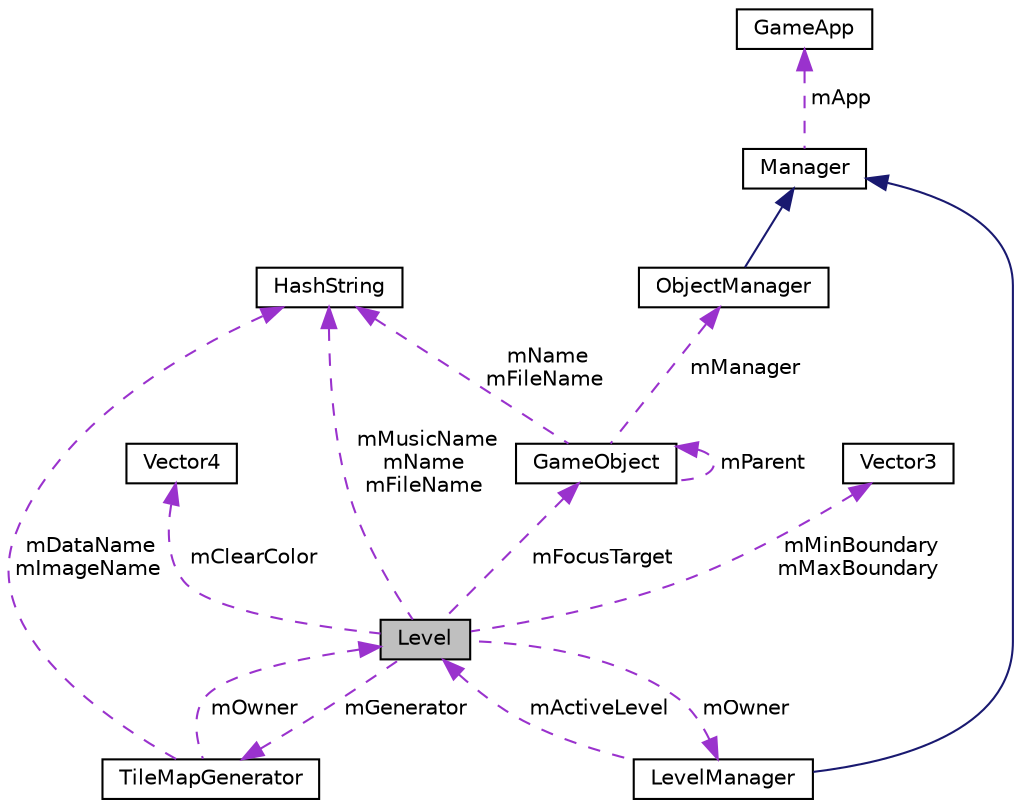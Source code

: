 digraph "Level"
{
  edge [fontname="Helvetica",fontsize="10",labelfontname="Helvetica",labelfontsize="10"];
  node [fontname="Helvetica",fontsize="10",shape=record];
  Node1 [label="Level",height=0.2,width=0.4,color="black", fillcolor="grey75", style="filled", fontcolor="black"];
  Node2 -> Node1 [dir="back",color="darkorchid3",fontsize="10",style="dashed",label=" mFocusTarget" ,fontname="Helvetica"];
  Node2 [label="GameObject",height=0.2,width=0.4,color="black", fillcolor="white", style="filled",URL="$classGameObject.html"];
  Node2 -> Node2 [dir="back",color="darkorchid3",fontsize="10",style="dashed",label=" mParent" ,fontname="Helvetica"];
  Node3 -> Node2 [dir="back",color="darkorchid3",fontsize="10",style="dashed",label=" mManager" ,fontname="Helvetica"];
  Node3 [label="ObjectManager",height=0.2,width=0.4,color="black", fillcolor="white", style="filled",URL="$classObjectManager.html"];
  Node4 -> Node3 [dir="back",color="midnightblue",fontsize="10",style="solid",fontname="Helvetica"];
  Node4 [label="Manager",height=0.2,width=0.4,color="black", fillcolor="white", style="filled",URL="$classManager.html"];
  Node5 -> Node4 [dir="back",color="darkorchid3",fontsize="10",style="dashed",label=" mApp" ,fontname="Helvetica"];
  Node5 [label="GameApp",height=0.2,width=0.4,color="black", fillcolor="white", style="filled",URL="$classGameApp.html"];
  Node6 -> Node2 [dir="back",color="darkorchid3",fontsize="10",style="dashed",label=" mName\nmFileName" ,fontname="Helvetica"];
  Node6 [label="HashString",height=0.2,width=0.4,color="black", fillcolor="white", style="filled",URL="$classHashString.html"];
  Node7 -> Node1 [dir="back",color="darkorchid3",fontsize="10",style="dashed",label=" mOwner" ,fontname="Helvetica"];
  Node7 [label="LevelManager",height=0.2,width=0.4,color="black", fillcolor="white", style="filled",URL="$classLevelManager.html"];
  Node4 -> Node7 [dir="back",color="midnightblue",fontsize="10",style="solid",fontname="Helvetica"];
  Node1 -> Node7 [dir="back",color="darkorchid3",fontsize="10",style="dashed",label=" mActiveLevel" ,fontname="Helvetica"];
  Node8 -> Node1 [dir="back",color="darkorchid3",fontsize="10",style="dashed",label=" mMinBoundary\nmMaxBoundary" ,fontname="Helvetica"];
  Node8 [label="Vector3",height=0.2,width=0.4,color="black", fillcolor="white", style="filled",URL="$structVector3.html"];
  Node9 -> Node1 [dir="back",color="darkorchid3",fontsize="10",style="dashed",label=" mClearColor" ,fontname="Helvetica"];
  Node9 [label="Vector4",height=0.2,width=0.4,color="black", fillcolor="white", style="filled",URL="$structVector4.html"];
  Node10 -> Node1 [dir="back",color="darkorchid3",fontsize="10",style="dashed",label=" mGenerator" ,fontname="Helvetica"];
  Node10 [label="TileMapGenerator",height=0.2,width=0.4,color="black", fillcolor="white", style="filled",URL="$classTileMapGenerator.html"];
  Node6 -> Node10 [dir="back",color="darkorchid3",fontsize="10",style="dashed",label=" mDataName\nmImageName" ,fontname="Helvetica"];
  Node1 -> Node10 [dir="back",color="darkorchid3",fontsize="10",style="dashed",label=" mOwner" ,fontname="Helvetica"];
  Node6 -> Node1 [dir="back",color="darkorchid3",fontsize="10",style="dashed",label=" mMusicName\nmName\nmFileName" ,fontname="Helvetica"];
}
